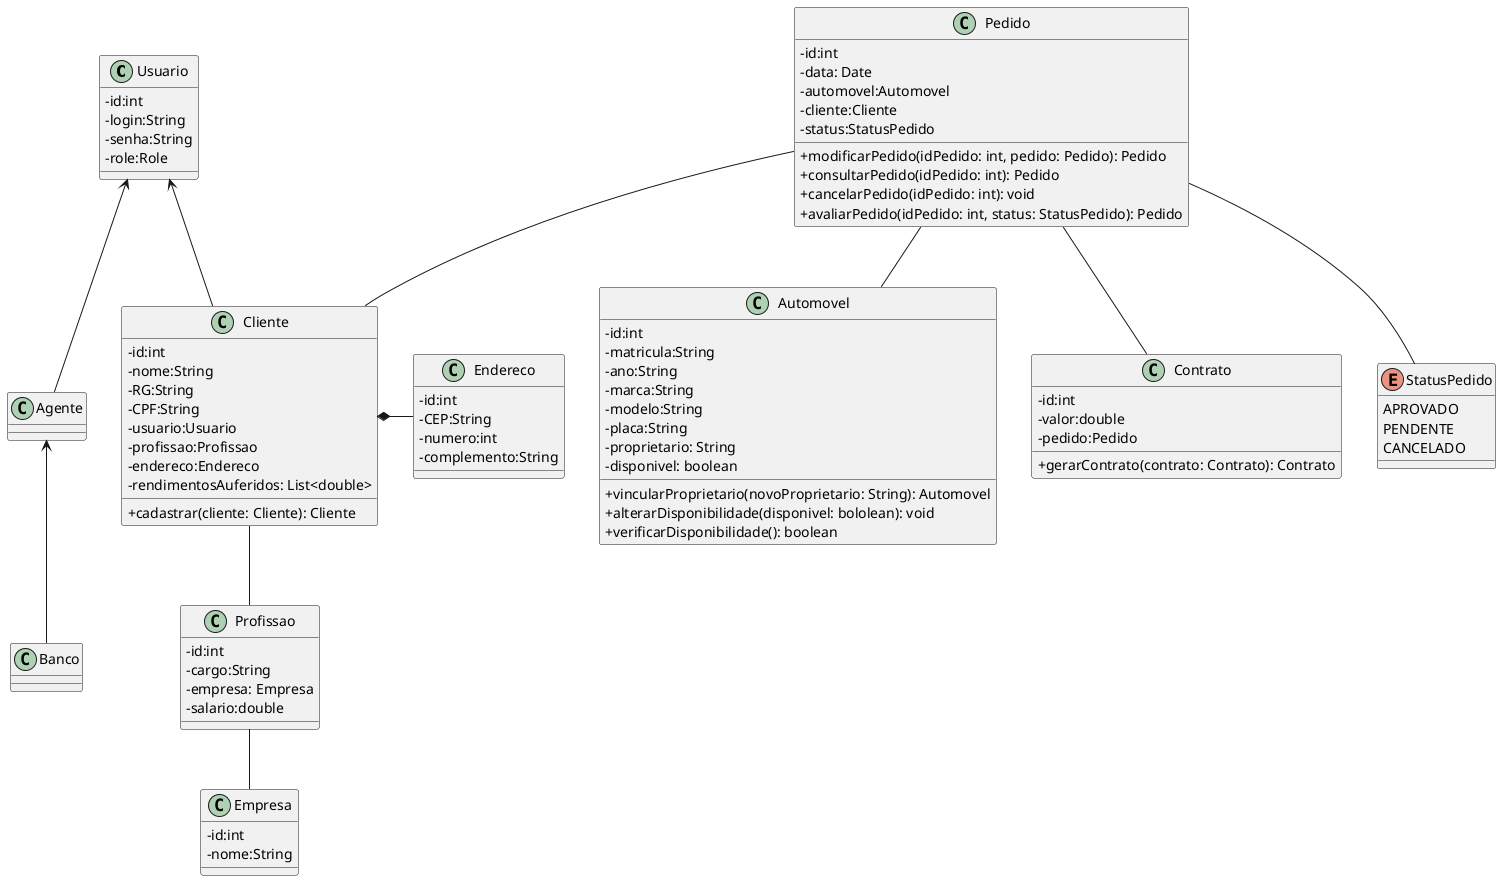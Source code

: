 @startuml
skinparam classAttributeIconSize 0

'package "Autenticador" #DDDDDD {
'
'class Usuario{
'-id:int
'-login:String
'-senha:String
'-role:Role
'
'+login(login: String, senha: String): String
'}
'
'enum Role{
'    CLIENTE
'    EMPRESA
'    BANCO
'}

'Usuario -- Role
'}

class Usuario{
-id:int
-login:String
-senha:String
-role:Role
}

class Agente{
}

class Banco{
}

class Cliente{
 -id:int
 -nome:String
 -RG:String
 -CPF:String
 -usuario:Usuario
 -profissao:Profissao
 -endereco:Endereco
 -rendimentosAuferidos: List<double>

 +cadastrar(cliente: Cliente): Cliente
}

class Endereco{
-id:int
-CEP:String
-numero:int
-complemento:String
}

class Profissao{
-id:int
-cargo:String
-empresa: Empresa
-salario:double
}

class Empresa{
-id:int
-nome:String
}

class Automovel{
-id:int
-matricula:String
-ano:String
-marca:String
-modelo:String
-placa:String
-proprietario: String
-disponivel: boolean

+vincularProprietario(novoProprietario: String): Automovel
+alterarDisponibilidade(disponivel: bololean): void
+verificarDisponibilidade(): boolean
}

class Contrato{
-id:int
-valor:double
-pedido:Pedido

+gerarContrato(contrato: Contrato): Contrato
}

class Pedido{
-id:int
-data: Date
-automovel:Automovel
-cliente:Cliente
-status:StatusPedido

+modificarPedido(idPedido: int, pedido: Pedido): Pedido
+consultarPedido(idPedido: int): Pedido
+cancelarPedido(idPedido: int): void
+avaliarPedido(idPedido: int, status: StatusPedido): Pedido
}

enum StatusPedido{
    APROVADO
    PENDENTE
    CANCELADO
}
Pedido -- Cliente
Pedido -- Automovel
Pedido -- Contrato
Pedido -- StatusPedido

Usuario <-- Cliente
Usuario <-- Agente
Agente <-- Banco

Cliente -- Profissao
Cliente *- Endereco

Profissao -- Empresa

@enduml